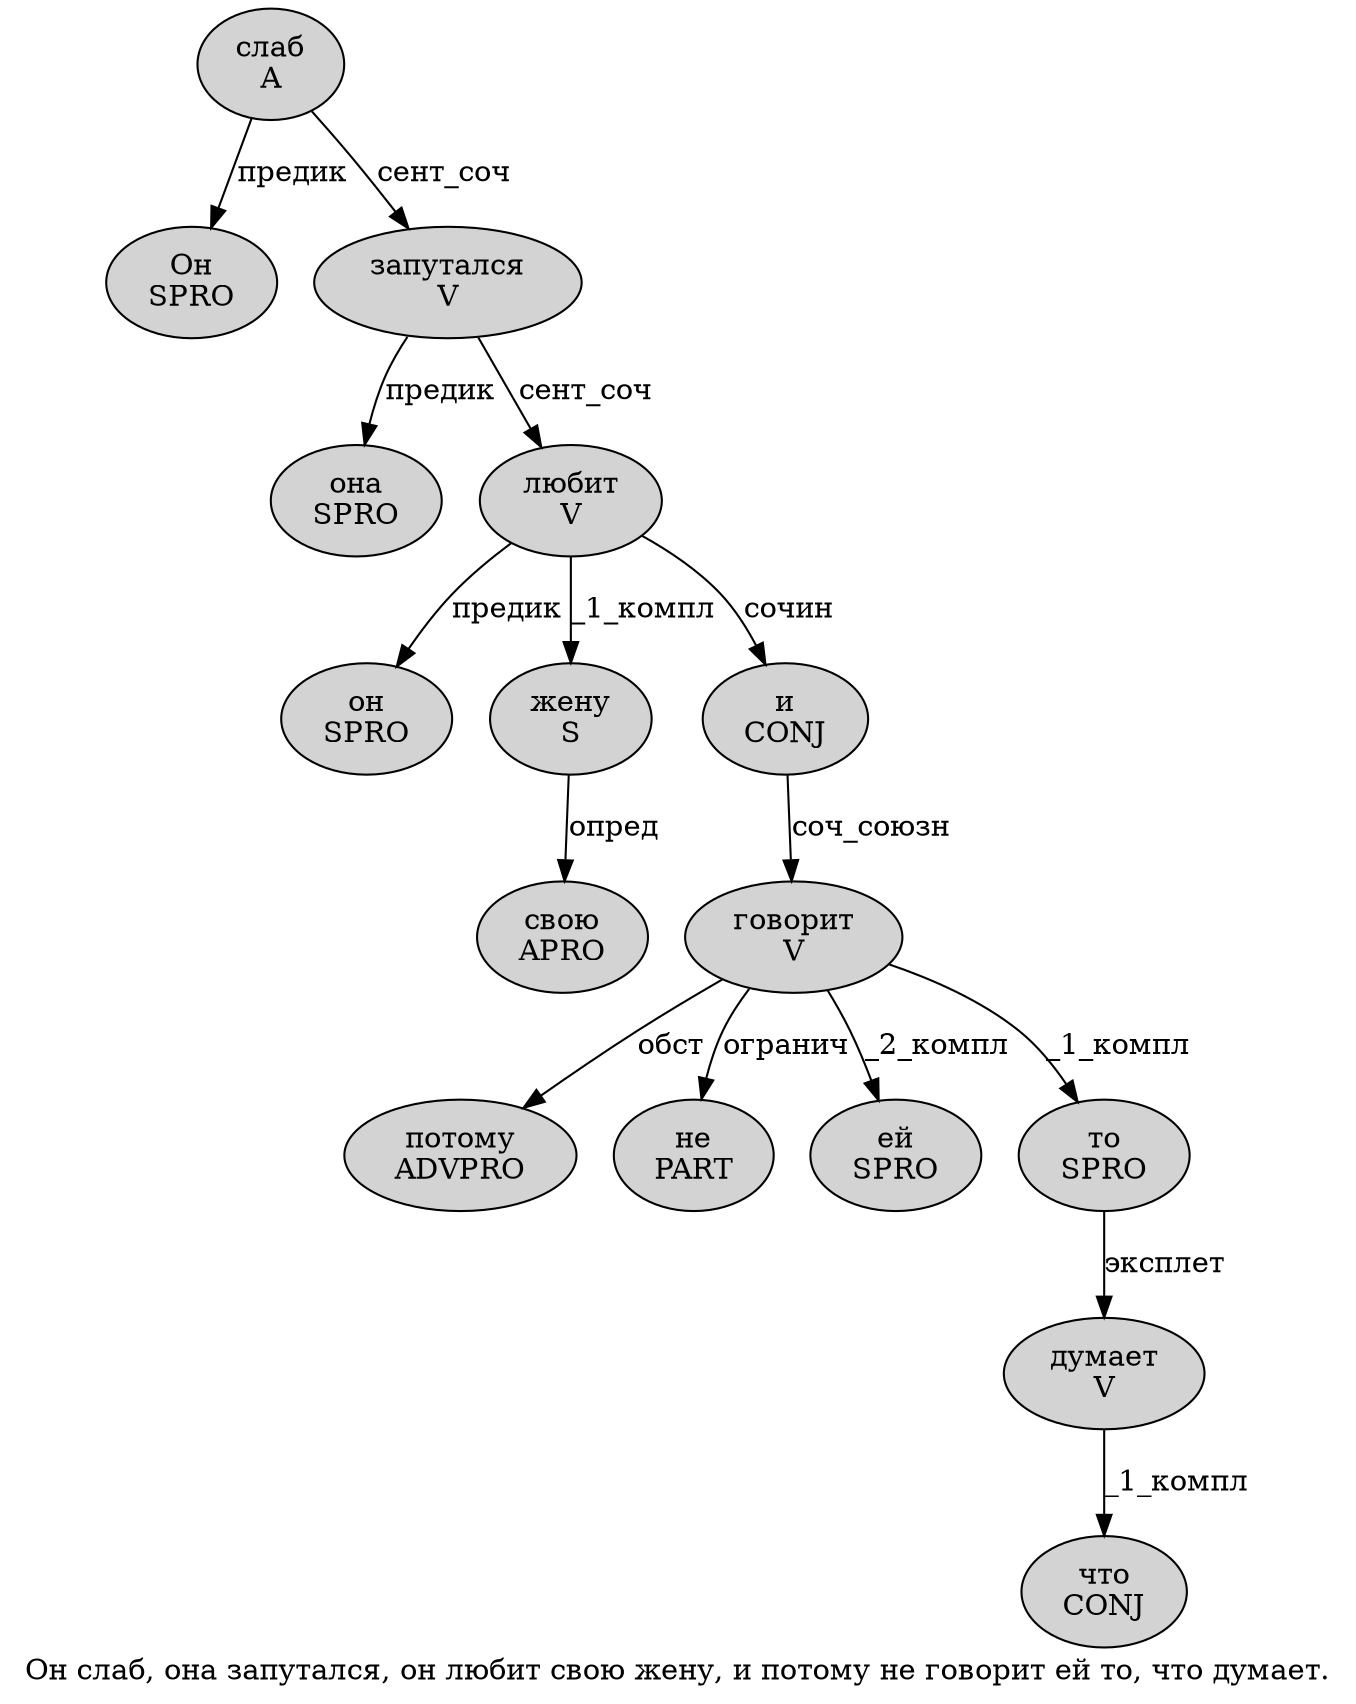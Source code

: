 digraph SENTENCE_1381 {
	graph [label="Он слаб, она запутался, он любит свою жену, и потому не говорит ей то, что думает."]
	node [style=filled]
		0 [label="Он
SPRO" color="" fillcolor=lightgray penwidth=1 shape=ellipse]
		1 [label="слаб
A" color="" fillcolor=lightgray penwidth=1 shape=ellipse]
		3 [label="она
SPRO" color="" fillcolor=lightgray penwidth=1 shape=ellipse]
		4 [label="запутался
V" color="" fillcolor=lightgray penwidth=1 shape=ellipse]
		6 [label="он
SPRO" color="" fillcolor=lightgray penwidth=1 shape=ellipse]
		7 [label="любит
V" color="" fillcolor=lightgray penwidth=1 shape=ellipse]
		8 [label="свою
APRO" color="" fillcolor=lightgray penwidth=1 shape=ellipse]
		9 [label="жену
S" color="" fillcolor=lightgray penwidth=1 shape=ellipse]
		11 [label="и
CONJ" color="" fillcolor=lightgray penwidth=1 shape=ellipse]
		12 [label="потому
ADVPRO" color="" fillcolor=lightgray penwidth=1 shape=ellipse]
		13 [label="не
PART" color="" fillcolor=lightgray penwidth=1 shape=ellipse]
		14 [label="говорит
V" color="" fillcolor=lightgray penwidth=1 shape=ellipse]
		15 [label="ей
SPRO" color="" fillcolor=lightgray penwidth=1 shape=ellipse]
		16 [label="то
SPRO" color="" fillcolor=lightgray penwidth=1 shape=ellipse]
		18 [label="что
CONJ" color="" fillcolor=lightgray penwidth=1 shape=ellipse]
		19 [label="думает
V" color="" fillcolor=lightgray penwidth=1 shape=ellipse]
			11 -> 14 [label="соч_союзн"]
			19 -> 18 [label="_1_компл"]
			1 -> 0 [label="предик"]
			1 -> 4 [label="сент_соч"]
			9 -> 8 [label="опред"]
			16 -> 19 [label="эксплет"]
			7 -> 6 [label="предик"]
			7 -> 9 [label="_1_компл"]
			7 -> 11 [label="сочин"]
			4 -> 3 [label="предик"]
			4 -> 7 [label="сент_соч"]
			14 -> 12 [label="обст"]
			14 -> 13 [label="огранич"]
			14 -> 15 [label="_2_компл"]
			14 -> 16 [label="_1_компл"]
}